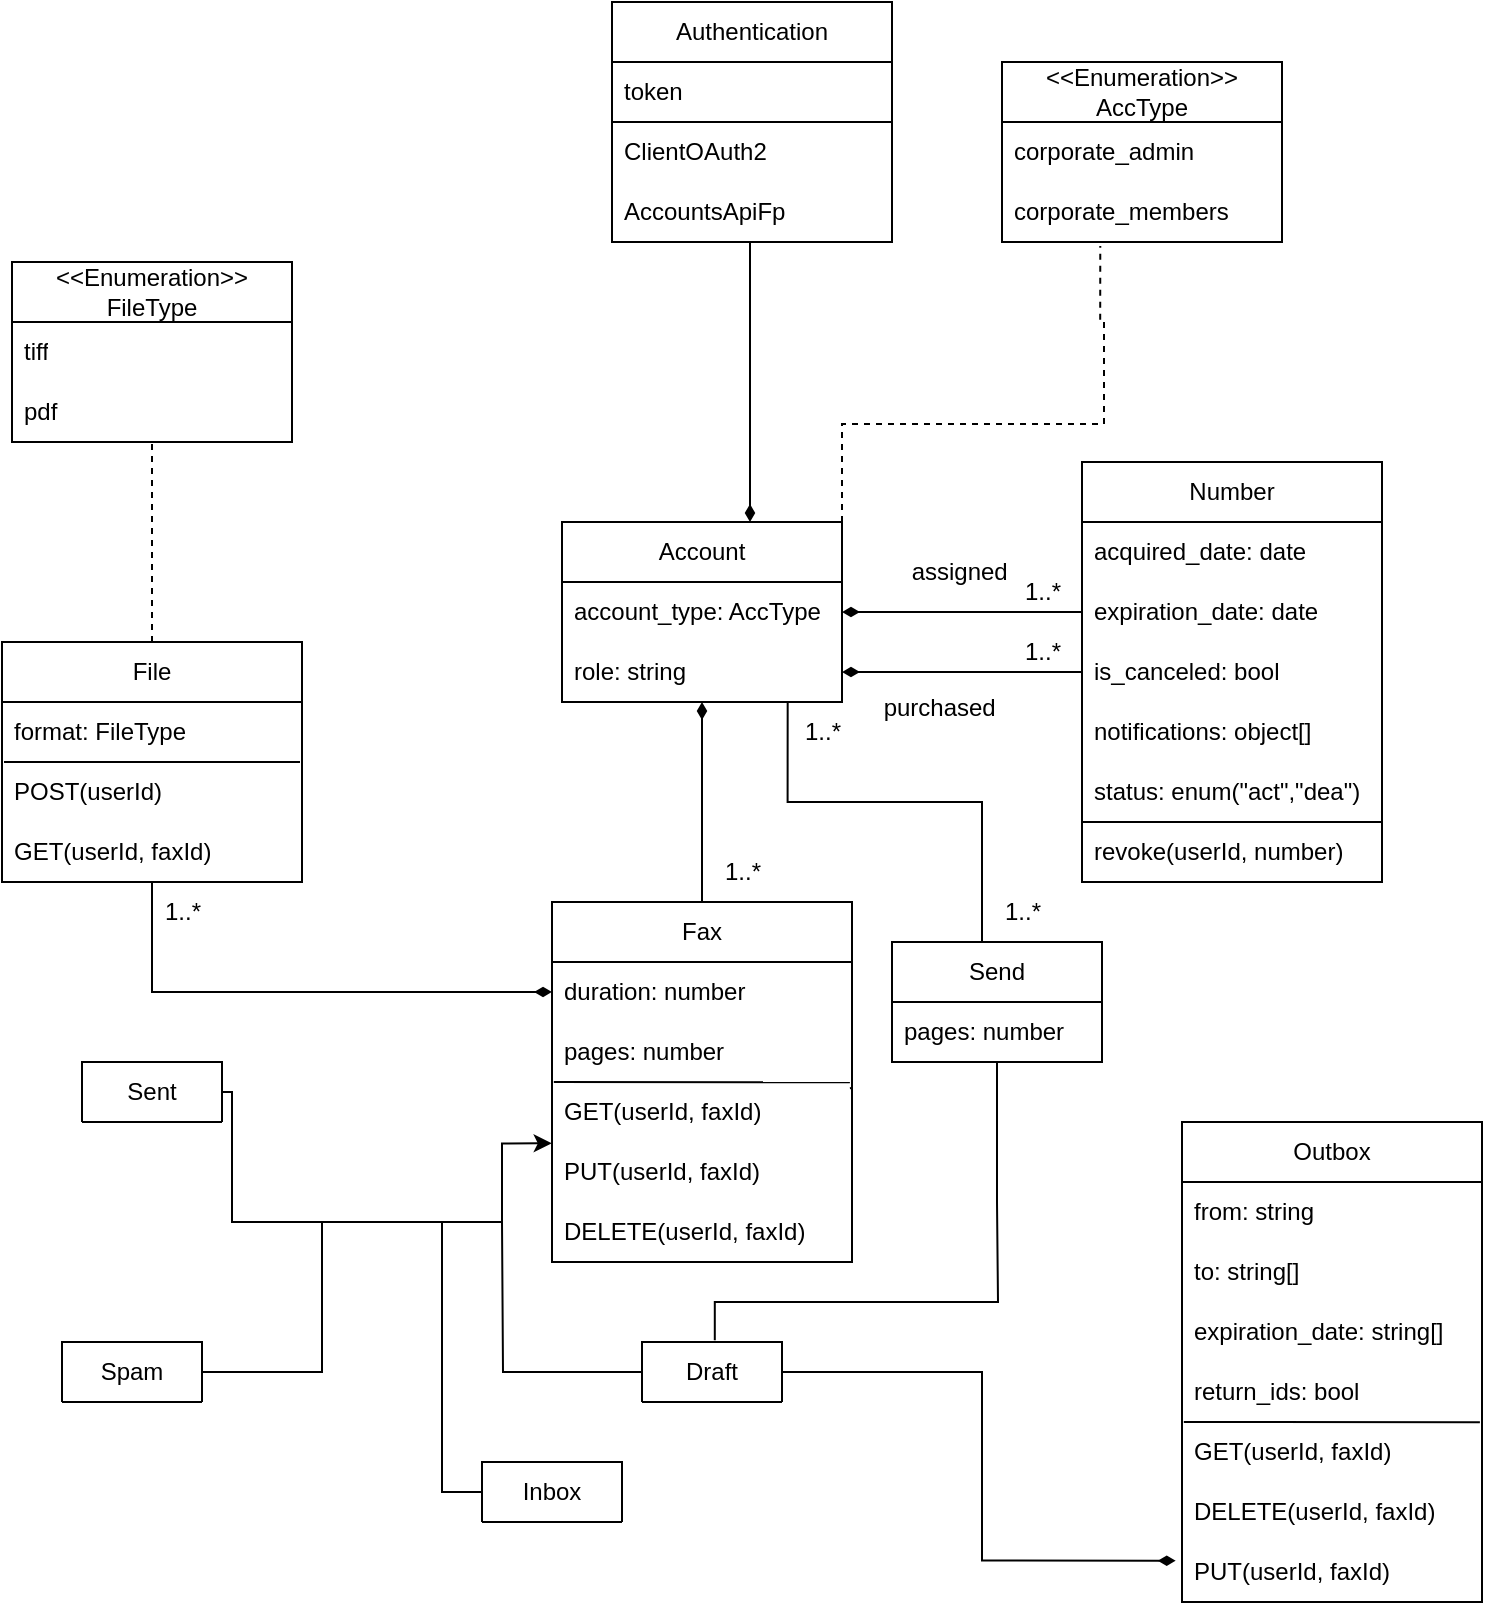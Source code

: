 <mxfile version="22.0.4" type="github">
  <diagram name="Page-1" id="c4acf3e9-155e-7222-9cf6-157b1a14988f">
    <mxGraphModel dx="1257" dy="713" grid="1" gridSize="10" guides="1" tooltips="1" connect="1" arrows="1" fold="1" page="1" pageScale="1" pageWidth="850" pageHeight="1100" background="none" math="0" shadow="0">
      <root>
        <mxCell id="0" />
        <mxCell id="1" parent="0" />
        <mxCell id="5d2195bd80daf111-26" style="edgeStyle=orthogonalEdgeStyle;rounded=0;html=1;dashed=1;labelBackgroundColor=none;startFill=0;endArrow=open;endFill=0;endSize=10;fontFamily=Verdana;fontSize=10;" parent="1" source="5d2195bd80daf111-15" edge="1">
          <mxGeometry relative="1" as="geometry">
            <Array as="points" />
            <mxPoint x="685" y="300" as="targetPoint" />
          </mxGeometry>
        </mxCell>
        <mxCell id="981E51eiHKlsOoyIhUvD-2" value="Authentication" style="swimlane;fontStyle=0;childLayout=stackLayout;horizontal=1;startSize=30;horizontalStack=0;resizeParent=1;resizeParentMax=0;resizeLast=0;collapsible=1;marginBottom=0;whiteSpace=wrap;html=1;" vertex="1" parent="1">
          <mxGeometry x="355" y="270" width="140" height="120" as="geometry" />
        </mxCell>
        <mxCell id="981E51eiHKlsOoyIhUvD-4" value="token" style="text;strokeColor=default;fillColor=none;align=left;verticalAlign=middle;spacingLeft=4;spacingRight=4;overflow=hidden;points=[[0,0.5],[1,0.5]];portConstraint=eastwest;rotatable=0;whiteSpace=wrap;html=1;" vertex="1" parent="981E51eiHKlsOoyIhUvD-2">
          <mxGeometry y="30" width="140" height="30" as="geometry" />
        </mxCell>
        <mxCell id="981E51eiHKlsOoyIhUvD-158" value="ClientOAuth2" style="text;strokeColor=none;fillColor=none;align=left;verticalAlign=middle;spacingLeft=4;spacingRight=4;overflow=hidden;points=[[0,0.5],[1,0.5]];portConstraint=eastwest;rotatable=0;whiteSpace=wrap;html=1;" vertex="1" parent="981E51eiHKlsOoyIhUvD-2">
          <mxGeometry y="60" width="140" height="30" as="geometry" />
        </mxCell>
        <mxCell id="981E51eiHKlsOoyIhUvD-159" value="AccountsApiFp" style="text;strokeColor=none;fillColor=none;align=left;verticalAlign=middle;spacingLeft=4;spacingRight=4;overflow=hidden;points=[[0,0.5],[1,0.5]];portConstraint=eastwest;rotatable=0;whiteSpace=wrap;html=1;" vertex="1" parent="981E51eiHKlsOoyIhUvD-2">
          <mxGeometry y="90" width="140" height="30" as="geometry" />
        </mxCell>
        <mxCell id="981E51eiHKlsOoyIhUvD-5" value="" style="text;strokeColor=none;fillColor=none;align=left;verticalAlign=middle;spacingLeft=4;spacingRight=4;overflow=hidden;points=[[0,0.5],[1,0.5]];portConstraint=eastwest;rotatable=0;whiteSpace=wrap;html=1;" vertex="1" parent="981E51eiHKlsOoyIhUvD-2">
          <mxGeometry y="120" width="140" as="geometry" />
        </mxCell>
        <mxCell id="981E51eiHKlsOoyIhUvD-74" style="edgeStyle=orthogonalEdgeStyle;rounded=0;orthogonalLoop=1;jettySize=auto;html=1;exitX=1;exitY=0;exitDx=0;exitDy=0;dashed=1;entryX=0.351;entryY=1.067;entryDx=0;entryDy=0;entryPerimeter=0;endArrow=none;endFill=0;" edge="1" parent="1" source="981E51eiHKlsOoyIhUvD-8" target="981E51eiHKlsOoyIhUvD-78">
          <mxGeometry relative="1" as="geometry">
            <mxPoint x="600" y="430" as="targetPoint" />
            <Array as="points">
              <mxPoint x="470" y="481" />
              <mxPoint x="601" y="481" />
              <mxPoint x="601" y="430" />
              <mxPoint x="599" y="430" />
            </Array>
          </mxGeometry>
        </mxCell>
        <mxCell id="981E51eiHKlsOoyIhUvD-8" value="Account" style="swimlane;fontStyle=0;childLayout=stackLayout;horizontal=1;startSize=30;horizontalStack=0;resizeParent=1;resizeParentMax=0;resizeLast=0;collapsible=1;marginBottom=0;whiteSpace=wrap;html=1;" vertex="1" parent="1">
          <mxGeometry x="330" y="530" width="140" height="90" as="geometry" />
        </mxCell>
        <mxCell id="981E51eiHKlsOoyIhUvD-9" value="account_type: AccType" style="text;strokeColor=none;fillColor=none;align=left;verticalAlign=middle;spacingLeft=4;spacingRight=4;overflow=hidden;points=[[0,0.5],[1,0.5]];portConstraint=eastwest;rotatable=0;whiteSpace=wrap;html=1;" vertex="1" parent="981E51eiHKlsOoyIhUvD-8">
          <mxGeometry y="30" width="140" height="30" as="geometry" />
        </mxCell>
        <mxCell id="981E51eiHKlsOoyIhUvD-79" value="role: string" style="text;strokeColor=none;fillColor=none;align=left;verticalAlign=middle;spacingLeft=4;spacingRight=4;overflow=hidden;points=[[0,0.5],[1,0.5]];portConstraint=eastwest;rotatable=0;whiteSpace=wrap;html=1;" vertex="1" parent="981E51eiHKlsOoyIhUvD-8">
          <mxGeometry y="60" width="140" height="30" as="geometry" />
        </mxCell>
        <mxCell id="981E51eiHKlsOoyIhUvD-12" value="" style="text;strokeColor=none;fillColor=none;align=left;verticalAlign=middle;spacingLeft=4;spacingRight=4;overflow=hidden;points=[[0,0.5],[1,0.5]];portConstraint=eastwest;rotatable=0;whiteSpace=wrap;html=1;" vertex="1" parent="981E51eiHKlsOoyIhUvD-8">
          <mxGeometry y="90" width="140" as="geometry" />
        </mxCell>
        <mxCell id="981E51eiHKlsOoyIhUvD-25" style="edgeStyle=orthogonalEdgeStyle;rounded=0;orthogonalLoop=1;jettySize=auto;html=1;entryX=0.524;entryY=0;entryDx=0;entryDy=0;entryPerimeter=0;endArrow=none;endFill=0;startArrow=diamondThin;startFill=1;" edge="1" parent="1" source="981E51eiHKlsOoyIhUvD-8" target="981E51eiHKlsOoyIhUvD-5">
          <mxGeometry relative="1" as="geometry">
            <Array as="points">
              <mxPoint x="424" y="390" />
            </Array>
          </mxGeometry>
        </mxCell>
        <mxCell id="981E51eiHKlsOoyIhUvD-27" value="Number" style="swimlane;fontStyle=0;childLayout=stackLayout;horizontal=1;startSize=30;horizontalStack=0;resizeParent=1;resizeParentMax=0;resizeLast=0;collapsible=1;marginBottom=0;whiteSpace=wrap;html=1;strokeColor=default;" vertex="1" parent="1">
          <mxGeometry x="590" y="500" width="150" height="210" as="geometry" />
        </mxCell>
        <mxCell id="981E51eiHKlsOoyIhUvD-28" value="acquired_date: date" style="text;strokeColor=none;fillColor=none;align=left;verticalAlign=middle;spacingLeft=4;spacingRight=4;overflow=hidden;points=[[0,0.5],[1,0.5]];portConstraint=eastwest;rotatable=0;whiteSpace=wrap;html=1;" vertex="1" parent="981E51eiHKlsOoyIhUvD-27">
          <mxGeometry y="30" width="150" height="30" as="geometry" />
        </mxCell>
        <mxCell id="981E51eiHKlsOoyIhUvD-35" value="expiration_date: date" style="text;strokeColor=none;fillColor=none;align=left;verticalAlign=middle;spacingLeft=4;spacingRight=4;overflow=hidden;points=[[0,0.5],[1,0.5]];portConstraint=eastwest;rotatable=0;whiteSpace=wrap;html=1;" vertex="1" parent="981E51eiHKlsOoyIhUvD-27">
          <mxGeometry y="60" width="150" height="30" as="geometry" />
        </mxCell>
        <mxCell id="981E51eiHKlsOoyIhUvD-29" value="is_canceled: bool" style="text;strokeColor=none;fillColor=none;align=left;verticalAlign=middle;spacingLeft=4;spacingRight=4;overflow=hidden;points=[[0,0.5],[1,0.5]];portConstraint=eastwest;rotatable=0;whiteSpace=wrap;html=1;rounded=0;" vertex="1" parent="981E51eiHKlsOoyIhUvD-27">
          <mxGeometry y="90" width="150" height="30" as="geometry" />
        </mxCell>
        <mxCell id="981E51eiHKlsOoyIhUvD-30" value="notifications: object[]" style="text;strokeColor=none;fillColor=none;align=left;verticalAlign=middle;spacingLeft=4;spacingRight=4;overflow=hidden;points=[[0,0.5],[1,0.5]];portConstraint=eastwest;rotatable=0;whiteSpace=wrap;html=1;" vertex="1" parent="981E51eiHKlsOoyIhUvD-27">
          <mxGeometry y="120" width="150" height="30" as="geometry" />
        </mxCell>
        <mxCell id="981E51eiHKlsOoyIhUvD-37" value="status: enum(&quot;act&quot;,&quot;dea&quot;)" style="text;strokeColor=none;fillColor=none;align=left;verticalAlign=middle;spacingLeft=4;spacingRight=4;overflow=hidden;points=[[0,0.5],[1,0.5]];portConstraint=eastwest;rotatable=0;whiteSpace=wrap;html=1;" vertex="1" parent="981E51eiHKlsOoyIhUvD-27">
          <mxGeometry y="150" width="150" height="30" as="geometry" />
        </mxCell>
        <mxCell id="981E51eiHKlsOoyIhUvD-80" value="revoke(userId, number)" style="text;strokeColor=default;fillColor=none;align=left;verticalAlign=middle;spacingLeft=4;spacingRight=4;overflow=hidden;points=[[0,0.5],[1,0.5]];portConstraint=eastwest;rotatable=0;whiteSpace=wrap;html=1;" vertex="1" parent="981E51eiHKlsOoyIhUvD-27">
          <mxGeometry y="180" width="150" height="30" as="geometry" />
        </mxCell>
        <mxCell id="981E51eiHKlsOoyIhUvD-31" value="" style="text;strokeColor=none;fillColor=none;align=left;verticalAlign=middle;spacingLeft=4;spacingRight=4;overflow=hidden;points=[[0,0.5],[1,0.5]];portConstraint=eastwest;rotatable=0;whiteSpace=wrap;html=1;" vertex="1" parent="981E51eiHKlsOoyIhUvD-27">
          <mxGeometry y="210" width="150" as="geometry" />
        </mxCell>
        <mxCell id="981E51eiHKlsOoyIhUvD-33" style="edgeStyle=orthogonalEdgeStyle;rounded=0;orthogonalLoop=1;jettySize=auto;html=1;endArrow=diamondThin;endFill=1;startArrow=none;startFill=0;" edge="1" parent="1" source="981E51eiHKlsOoyIhUvD-29">
          <mxGeometry relative="1" as="geometry">
            <mxPoint x="470" y="605" as="targetPoint" />
          </mxGeometry>
        </mxCell>
        <mxCell id="981E51eiHKlsOoyIhUvD-34" value="1..*" style="text;html=1;align=center;verticalAlign=middle;resizable=0;points=[];autosize=1;strokeColor=none;fillColor=none;" vertex="1" parent="1">
          <mxGeometry x="550" y="580" width="40" height="30" as="geometry" />
        </mxCell>
        <mxCell id="981E51eiHKlsOoyIhUvD-38" value="Fax" style="swimlane;fontStyle=0;childLayout=stackLayout;horizontal=1;startSize=30;horizontalStack=0;resizeParent=1;resizeParentMax=0;resizeLast=0;collapsible=1;marginBottom=0;whiteSpace=wrap;html=1;" vertex="1" parent="1">
          <mxGeometry x="325" y="720" width="150" height="180" as="geometry" />
        </mxCell>
        <mxCell id="981E51eiHKlsOoyIhUvD-42" value="duration: number" style="text;strokeColor=none;fillColor=none;align=left;verticalAlign=middle;spacingLeft=4;spacingRight=4;overflow=hidden;points=[[0,0.5],[1,0.5]];portConstraint=eastwest;rotatable=0;whiteSpace=wrap;html=1;" vertex="1" parent="981E51eiHKlsOoyIhUvD-38">
          <mxGeometry y="30" width="150" height="30" as="geometry" />
        </mxCell>
        <mxCell id="981E51eiHKlsOoyIhUvD-82" value="pages: number" style="text;strokeColor=none;fillColor=none;align=left;verticalAlign=middle;spacingLeft=4;spacingRight=4;overflow=hidden;points=[[0,0.5],[1,0.5]];portConstraint=eastwest;rotatable=0;whiteSpace=wrap;html=1;" vertex="1" parent="981E51eiHKlsOoyIhUvD-38">
          <mxGeometry y="60" width="150" height="30" as="geometry" />
        </mxCell>
        <mxCell id="981E51eiHKlsOoyIhUvD-39" value="GET(userId, faxId)" style="text;strokeColor=none;fillColor=none;align=left;verticalAlign=middle;spacingLeft=4;spacingRight=4;overflow=hidden;points=[[0,0.5],[1,0.5]];portConstraint=eastwest;rotatable=0;whiteSpace=wrap;html=1;" vertex="1" parent="981E51eiHKlsOoyIhUvD-38">
          <mxGeometry y="90" width="150" height="30" as="geometry" />
        </mxCell>
        <mxCell id="981E51eiHKlsOoyIhUvD-40" value="PUT(userId, faxId)" style="text;strokeColor=none;fillColor=none;align=left;verticalAlign=middle;spacingLeft=4;spacingRight=4;overflow=hidden;points=[[0,0.5],[1,0.5]];portConstraint=eastwest;rotatable=0;whiteSpace=wrap;html=1;" vertex="1" parent="981E51eiHKlsOoyIhUvD-38">
          <mxGeometry y="120" width="150" height="30" as="geometry" />
        </mxCell>
        <mxCell id="981E51eiHKlsOoyIhUvD-41" value="DELETE(userId, faxId)" style="text;strokeColor=none;fillColor=none;align=left;verticalAlign=middle;spacingLeft=4;spacingRight=4;overflow=hidden;points=[[0,0.5],[1,0.5]];portConstraint=eastwest;rotatable=0;whiteSpace=wrap;html=1;rounded=0;" vertex="1" parent="981E51eiHKlsOoyIhUvD-38">
          <mxGeometry y="150" width="150" height="30" as="geometry" />
        </mxCell>
        <mxCell id="981E51eiHKlsOoyIhUvD-44" value="" style="text;strokeColor=none;fillColor=none;align=left;verticalAlign=middle;spacingLeft=4;spacingRight=4;overflow=hidden;points=[[0,0.5],[1,0.5]];portConstraint=eastwest;rotatable=0;whiteSpace=wrap;html=1;" vertex="1" parent="981E51eiHKlsOoyIhUvD-38">
          <mxGeometry y="180" width="150" as="geometry" />
        </mxCell>
        <mxCell id="981E51eiHKlsOoyIhUvD-83" value="" style="endArrow=none;html=1;rounded=0;entryX=0.993;entryY=1.104;entryDx=0;entryDy=0;entryPerimeter=0;" edge="1" parent="981E51eiHKlsOoyIhUvD-38" source="981E51eiHKlsOoyIhUvD-39" target="981E51eiHKlsOoyIhUvD-82">
          <mxGeometry width="50" height="50" relative="1" as="geometry">
            <mxPoint x="65" y="130" as="sourcePoint" />
            <mxPoint x="115" y="80" as="targetPoint" />
          </mxGeometry>
        </mxCell>
        <mxCell id="981E51eiHKlsOoyIhUvD-84" value="" style="endArrow=none;html=1;rounded=0;exitX=0.006;exitY=0;exitDx=0;exitDy=0;exitPerimeter=0;entryX=0.993;entryY=0.004;entryDx=0;entryDy=0;entryPerimeter=0;" edge="1" parent="981E51eiHKlsOoyIhUvD-38" source="981E51eiHKlsOoyIhUvD-39" target="981E51eiHKlsOoyIhUvD-39">
          <mxGeometry width="50" height="50" relative="1" as="geometry">
            <mxPoint x="495" y="170" as="sourcePoint" />
            <mxPoint x="145" y="90" as="targetPoint" />
            <Array as="points" />
          </mxGeometry>
        </mxCell>
        <mxCell id="981E51eiHKlsOoyIhUvD-46" style="edgeStyle=orthogonalEdgeStyle;rounded=0;orthogonalLoop=1;jettySize=auto;html=1;endArrow=diamondThin;endFill=1;startArrow=none;startFill=0;exitX=0.5;exitY=0;exitDx=0;exitDy=0;entryX=0;entryY=0.5;entryDx=0;entryDy=0;" edge="1" parent="1" source="981E51eiHKlsOoyIhUvD-38" target="981E51eiHKlsOoyIhUvD-12">
          <mxGeometry relative="1" as="geometry">
            <mxPoint x="600" y="615" as="sourcePoint" />
            <mxPoint x="480" y="615" as="targetPoint" />
          </mxGeometry>
        </mxCell>
        <mxCell id="981E51eiHKlsOoyIhUvD-47" value="1..*" style="text;html=1;align=center;verticalAlign=middle;resizable=0;points=[];autosize=1;strokeColor=none;fillColor=none;" vertex="1" parent="1">
          <mxGeometry x="400" y="690" width="40" height="30" as="geometry" />
        </mxCell>
        <mxCell id="981E51eiHKlsOoyIhUvD-89" style="edgeStyle=orthogonalEdgeStyle;rounded=0;orthogonalLoop=1;jettySize=auto;html=1;endArrow=diamondThin;endFill=1;entryX=0;entryY=0.5;entryDx=0;entryDy=0;" edge="1" parent="1" source="981E51eiHKlsOoyIhUvD-48" target="981E51eiHKlsOoyIhUvD-42">
          <mxGeometry relative="1" as="geometry">
            <mxPoint x="400" y="680" as="targetPoint" />
          </mxGeometry>
        </mxCell>
        <mxCell id="981E51eiHKlsOoyIhUvD-94" style="edgeStyle=orthogonalEdgeStyle;rounded=0;orthogonalLoop=1;jettySize=auto;html=1;entryX=0;entryY=0.5;entryDx=0;entryDy=0;dashed=1;endArrow=none;endFill=0;" edge="1" parent="1" source="981E51eiHKlsOoyIhUvD-48" target="981E51eiHKlsOoyIhUvD-93">
          <mxGeometry relative="1" as="geometry" />
        </mxCell>
        <mxCell id="981E51eiHKlsOoyIhUvD-48" value="File" style="swimlane;fontStyle=0;childLayout=stackLayout;horizontal=1;startSize=30;horizontalStack=0;resizeParent=1;resizeParentMax=0;resizeLast=0;collapsible=1;marginBottom=0;whiteSpace=wrap;html=1;" vertex="1" parent="1">
          <mxGeometry x="50" y="590" width="150" height="120" as="geometry" />
        </mxCell>
        <mxCell id="981E51eiHKlsOoyIhUvD-49" value="format: FileType" style="text;strokeColor=none;fillColor=none;align=left;verticalAlign=middle;spacingLeft=4;spacingRight=4;overflow=hidden;points=[[0,0.5],[1,0.5]];portConstraint=eastwest;rotatable=0;whiteSpace=wrap;html=1;" vertex="1" parent="981E51eiHKlsOoyIhUvD-48">
          <mxGeometry y="30" width="150" height="30" as="geometry" />
        </mxCell>
        <mxCell id="981E51eiHKlsOoyIhUvD-88" value="" style="endArrow=none;html=1;rounded=0;exitX=0.006;exitY=0;exitDx=0;exitDy=0;exitPerimeter=0;entryX=0.993;entryY=0.004;entryDx=0;entryDy=0;entryPerimeter=0;" edge="1" parent="981E51eiHKlsOoyIhUvD-48">
          <mxGeometry width="50" height="50" relative="1" as="geometry">
            <mxPoint x="1" y="60" as="sourcePoint" />
            <mxPoint x="149" y="60" as="targetPoint" />
            <Array as="points">
              <mxPoint x="115" y="60" />
            </Array>
          </mxGeometry>
        </mxCell>
        <mxCell id="981E51eiHKlsOoyIhUvD-85" value="POST(userId)" style="text;strokeColor=none;fillColor=none;align=left;verticalAlign=middle;spacingLeft=4;spacingRight=4;overflow=hidden;points=[[0,0.5],[1,0.5]];portConstraint=eastwest;rotatable=0;whiteSpace=wrap;html=1;" vertex="1" parent="981E51eiHKlsOoyIhUvD-48">
          <mxGeometry y="60" width="150" height="30" as="geometry" />
        </mxCell>
        <mxCell id="981E51eiHKlsOoyIhUvD-86" value="GET(userId, faxId)" style="text;strokeColor=none;fillColor=none;align=left;verticalAlign=middle;spacingLeft=4;spacingRight=4;overflow=hidden;points=[[0,0.5],[1,0.5]];portConstraint=eastwest;rotatable=0;whiteSpace=wrap;html=1;" vertex="1" parent="981E51eiHKlsOoyIhUvD-48">
          <mxGeometry y="90" width="150" height="30" as="geometry" />
        </mxCell>
        <mxCell id="981E51eiHKlsOoyIhUvD-54" value="" style="text;strokeColor=none;fillColor=none;align=left;verticalAlign=middle;spacingLeft=4;spacingRight=4;overflow=hidden;points=[[0,0.5],[1,0.5]];portConstraint=eastwest;rotatable=0;whiteSpace=wrap;html=1;" vertex="1" parent="981E51eiHKlsOoyIhUvD-48">
          <mxGeometry y="120" width="150" as="geometry" />
        </mxCell>
        <mxCell id="981E51eiHKlsOoyIhUvD-58" value="Outbox" style="swimlane;fontStyle=0;childLayout=stackLayout;horizontal=1;startSize=30;horizontalStack=0;resizeParent=1;resizeParentMax=0;resizeLast=0;collapsible=1;marginBottom=0;whiteSpace=wrap;html=1;" vertex="1" parent="1">
          <mxGeometry x="640" y="830" width="150" height="240" as="geometry" />
        </mxCell>
        <mxCell id="981E51eiHKlsOoyIhUvD-59" value="from: string" style="text;strokeColor=none;fillColor=none;align=left;verticalAlign=middle;spacingLeft=4;spacingRight=4;overflow=hidden;points=[[0,0.5],[1,0.5]];portConstraint=eastwest;rotatable=0;whiteSpace=wrap;html=1;" vertex="1" parent="981E51eiHKlsOoyIhUvD-58">
          <mxGeometry y="30" width="150" height="30" as="geometry" />
        </mxCell>
        <mxCell id="981E51eiHKlsOoyIhUvD-60" value="to: string[]" style="text;strokeColor=none;fillColor=none;align=left;verticalAlign=middle;spacingLeft=4;spacingRight=4;overflow=hidden;points=[[0,0.5],[1,0.5]];portConstraint=eastwest;rotatable=0;whiteSpace=wrap;html=1;" vertex="1" parent="981E51eiHKlsOoyIhUvD-58">
          <mxGeometry y="60" width="150" height="30" as="geometry" />
        </mxCell>
        <mxCell id="981E51eiHKlsOoyIhUvD-61" value="expiration_date: string[]" style="text;strokeColor=none;fillColor=none;align=left;verticalAlign=middle;spacingLeft=4;spacingRight=4;overflow=hidden;points=[[0,0.5],[1,0.5]];portConstraint=eastwest;rotatable=0;whiteSpace=wrap;html=1;rounded=0;" vertex="1" parent="981E51eiHKlsOoyIhUvD-58">
          <mxGeometry y="90" width="150" height="30" as="geometry" />
        </mxCell>
        <mxCell id="981E51eiHKlsOoyIhUvD-62" value="return_ids: bool" style="text;strokeColor=none;fillColor=none;align=left;verticalAlign=middle;spacingLeft=4;spacingRight=4;overflow=hidden;points=[[0,0.5],[1,0.5]];portConstraint=eastwest;rotatable=0;whiteSpace=wrap;html=1;" vertex="1" parent="981E51eiHKlsOoyIhUvD-58">
          <mxGeometry y="120" width="150" height="30" as="geometry" />
        </mxCell>
        <mxCell id="981E51eiHKlsOoyIhUvD-102" value="" style="endArrow=none;html=1;rounded=0;exitX=0.006;exitY=0;exitDx=0;exitDy=0;exitPerimeter=0;entryX=0.993;entryY=0.004;entryDx=0;entryDy=0;entryPerimeter=0;" edge="1" parent="981E51eiHKlsOoyIhUvD-58" source="981E51eiHKlsOoyIhUvD-99" target="981E51eiHKlsOoyIhUvD-99">
          <mxGeometry width="50" height="50" relative="1" as="geometry">
            <mxPoint x="495" y="210" as="sourcePoint" />
            <mxPoint x="145" y="130" as="targetPoint" />
            <Array as="points" />
          </mxGeometry>
        </mxCell>
        <mxCell id="981E51eiHKlsOoyIhUvD-99" value="GET(userId, faxId)" style="text;strokeColor=none;fillColor=none;align=left;verticalAlign=middle;spacingLeft=4;spacingRight=4;overflow=hidden;points=[[0,0.5],[1,0.5]];portConstraint=eastwest;rotatable=0;whiteSpace=wrap;html=1;" vertex="1" parent="981E51eiHKlsOoyIhUvD-58">
          <mxGeometry y="150" width="150" height="30" as="geometry" />
        </mxCell>
        <mxCell id="981E51eiHKlsOoyIhUvD-101" value="DELETE(userId, faxId)" style="text;strokeColor=none;fillColor=none;align=left;verticalAlign=middle;spacingLeft=4;spacingRight=4;overflow=hidden;points=[[0,0.5],[1,0.5]];portConstraint=eastwest;rotatable=0;whiteSpace=wrap;html=1;rounded=0;" vertex="1" parent="981E51eiHKlsOoyIhUvD-58">
          <mxGeometry y="180" width="150" height="30" as="geometry" />
        </mxCell>
        <mxCell id="981E51eiHKlsOoyIhUvD-100" value="PUT(userId, faxId)" style="text;strokeColor=none;fillColor=none;align=left;verticalAlign=middle;spacingLeft=4;spacingRight=4;overflow=hidden;points=[[0,0.5],[1,0.5]];portConstraint=eastwest;rotatable=0;whiteSpace=wrap;html=1;" vertex="1" parent="981E51eiHKlsOoyIhUvD-58">
          <mxGeometry y="210" width="150" height="30" as="geometry" />
        </mxCell>
        <mxCell id="981E51eiHKlsOoyIhUvD-64" value="" style="text;strokeColor=none;fillColor=none;align=left;verticalAlign=middle;spacingLeft=4;spacingRight=4;overflow=hidden;points=[[0,0.5],[1,0.5]];portConstraint=eastwest;rotatable=0;whiteSpace=wrap;html=1;" vertex="1" parent="981E51eiHKlsOoyIhUvD-58">
          <mxGeometry y="240" width="150" as="geometry" />
        </mxCell>
        <mxCell id="981E51eiHKlsOoyIhUvD-70" style="edgeStyle=orthogonalEdgeStyle;rounded=0;orthogonalLoop=1;jettySize=auto;html=1;endArrow=none;endFill=0;startArrow=diamondThin;startFill=1;" edge="1" parent="1" source="981E51eiHKlsOoyIhUvD-9" target="981E51eiHKlsOoyIhUvD-35">
          <mxGeometry relative="1" as="geometry" />
        </mxCell>
        <mxCell id="981E51eiHKlsOoyIhUvD-71" value="purchased&amp;nbsp;" style="text;html=1;align=center;verticalAlign=middle;resizable=0;points=[];autosize=1;strokeColor=none;fillColor=none;" vertex="1" parent="1">
          <mxGeometry x="480" y="608" width="80" height="30" as="geometry" />
        </mxCell>
        <mxCell id="981E51eiHKlsOoyIhUvD-72" value="assigned&amp;nbsp;" style="text;html=1;align=center;verticalAlign=middle;resizable=0;points=[];autosize=1;strokeColor=none;fillColor=none;" vertex="1" parent="1">
          <mxGeometry x="495" y="540" width="70" height="30" as="geometry" />
        </mxCell>
        <mxCell id="981E51eiHKlsOoyIhUvD-73" value="1..*" style="text;html=1;align=center;verticalAlign=middle;resizable=0;points=[];autosize=1;strokeColor=none;fillColor=none;" vertex="1" parent="1">
          <mxGeometry x="550" y="550" width="40" height="30" as="geometry" />
        </mxCell>
        <mxCell id="981E51eiHKlsOoyIhUvD-75" value="&amp;lt;&amp;lt;Enumeration&amp;gt;&amp;gt;&lt;br&gt;AccType" style="swimlane;fontStyle=0;childLayout=stackLayout;horizontal=1;startSize=30;horizontalStack=0;resizeParent=1;resizeParentMax=0;resizeLast=0;collapsible=1;marginBottom=0;whiteSpace=wrap;html=1;" vertex="1" parent="1">
          <mxGeometry x="550" y="300" width="140" height="90" as="geometry" />
        </mxCell>
        <mxCell id="981E51eiHKlsOoyIhUvD-76" value="corporate_admin" style="text;strokeColor=none;fillColor=none;align=left;verticalAlign=middle;spacingLeft=4;spacingRight=4;overflow=hidden;points=[[0,0.5],[1,0.5]];portConstraint=eastwest;rotatable=0;whiteSpace=wrap;html=1;" vertex="1" parent="981E51eiHKlsOoyIhUvD-75">
          <mxGeometry y="30" width="140" height="30" as="geometry" />
        </mxCell>
        <mxCell id="981E51eiHKlsOoyIhUvD-78" value="corporate_members" style="text;strokeColor=none;fillColor=none;align=left;verticalAlign=middle;spacingLeft=4;spacingRight=4;overflow=hidden;points=[[0,0.5],[1,0.5]];portConstraint=eastwest;rotatable=0;whiteSpace=wrap;html=1;" vertex="1" parent="981E51eiHKlsOoyIhUvD-75">
          <mxGeometry y="60" width="140" height="30" as="geometry" />
        </mxCell>
        <mxCell id="981E51eiHKlsOoyIhUvD-77" value="" style="text;strokeColor=none;fillColor=none;align=left;verticalAlign=middle;spacingLeft=4;spacingRight=4;overflow=hidden;points=[[0,0.5],[1,0.5]];portConstraint=eastwest;rotatable=0;whiteSpace=wrap;html=1;" vertex="1" parent="981E51eiHKlsOoyIhUvD-75">
          <mxGeometry y="90" width="140" as="geometry" />
        </mxCell>
        <mxCell id="981E51eiHKlsOoyIhUvD-90" value="&amp;lt;&amp;lt;Enumeration&amp;gt;&amp;gt;&lt;br&gt;FileType" style="swimlane;fontStyle=0;childLayout=stackLayout;horizontal=1;startSize=30;horizontalStack=0;resizeParent=1;resizeParentMax=0;resizeLast=0;collapsible=1;marginBottom=0;whiteSpace=wrap;html=1;" vertex="1" parent="1">
          <mxGeometry x="55" y="400" width="140" height="90" as="geometry" />
        </mxCell>
        <mxCell id="981E51eiHKlsOoyIhUvD-91" value="tiff" style="text;strokeColor=none;fillColor=none;align=left;verticalAlign=middle;spacingLeft=4;spacingRight=4;overflow=hidden;points=[[0,0.5],[1,0.5]];portConstraint=eastwest;rotatable=0;whiteSpace=wrap;html=1;" vertex="1" parent="981E51eiHKlsOoyIhUvD-90">
          <mxGeometry y="30" width="140" height="30" as="geometry" />
        </mxCell>
        <mxCell id="981E51eiHKlsOoyIhUvD-92" value="pdf" style="text;strokeColor=none;fillColor=none;align=left;verticalAlign=middle;spacingLeft=4;spacingRight=4;overflow=hidden;points=[[0,0.5],[1,0.5]];portConstraint=eastwest;rotatable=0;whiteSpace=wrap;html=1;" vertex="1" parent="981E51eiHKlsOoyIhUvD-90">
          <mxGeometry y="60" width="140" height="30" as="geometry" />
        </mxCell>
        <mxCell id="981E51eiHKlsOoyIhUvD-93" value="" style="text;strokeColor=none;fillColor=none;align=left;verticalAlign=middle;spacingLeft=4;spacingRight=4;overflow=hidden;points=[[0,0.5],[1,0.5]];portConstraint=eastwest;rotatable=0;whiteSpace=wrap;html=1;" vertex="1" parent="981E51eiHKlsOoyIhUvD-90">
          <mxGeometry y="90" width="140" as="geometry" />
        </mxCell>
        <mxCell id="981E51eiHKlsOoyIhUvD-135" style="edgeStyle=orthogonalEdgeStyle;rounded=0;orthogonalLoop=1;jettySize=auto;html=1;entryX=-0.001;entryY=0.022;entryDx=0;entryDy=0;entryPerimeter=0;endArrow=classic;endFill=1;" edge="1" parent="1" source="981E51eiHKlsOoyIhUvD-110" target="981E51eiHKlsOoyIhUvD-40">
          <mxGeometry relative="1" as="geometry">
            <Array as="points">
              <mxPoint x="165" y="880" />
              <mxPoint x="300" y="880" />
              <mxPoint x="300" y="841" />
            </Array>
          </mxGeometry>
        </mxCell>
        <mxCell id="981E51eiHKlsOoyIhUvD-110" value="Sent" style="swimlane;fontStyle=0;childLayout=stackLayout;horizontal=1;startSize=30;horizontalStack=0;resizeParent=1;resizeParentMax=0;resizeLast=0;collapsible=1;marginBottom=0;whiteSpace=wrap;html=1;" vertex="1" collapsed="1" parent="1">
          <mxGeometry x="90" y="800" width="70" height="30" as="geometry">
            <mxRectangle x="90" y="800" width="150" height="30" as="alternateBounds" />
          </mxGeometry>
        </mxCell>
        <mxCell id="981E51eiHKlsOoyIhUvD-116" value="" style="text;strokeColor=none;fillColor=none;align=left;verticalAlign=middle;spacingLeft=4;spacingRight=4;overflow=hidden;points=[[0,0.5],[1,0.5]];portConstraint=eastwest;rotatable=0;whiteSpace=wrap;html=1;" vertex="1" parent="981E51eiHKlsOoyIhUvD-110">
          <mxGeometry y="30" width="150" as="geometry" />
        </mxCell>
        <mxCell id="981E51eiHKlsOoyIhUvD-117" value="" style="endArrow=none;html=1;rounded=0;entryX=0.993;entryY=1.104;entryDx=0;entryDy=0;entryPerimeter=0;" edge="1" parent="981E51eiHKlsOoyIhUvD-110">
          <mxGeometry width="50" height="50" relative="1" as="geometry">
            <mxPoint x="150" y="62.951" as="sourcePoint" />
            <mxPoint x="148.95" y="63.12" as="targetPoint" />
          </mxGeometry>
        </mxCell>
        <mxCell id="981E51eiHKlsOoyIhUvD-137" style="edgeStyle=orthogonalEdgeStyle;rounded=0;orthogonalLoop=1;jettySize=auto;html=1;endArrow=none;endFill=0;" edge="1" parent="1" source="981E51eiHKlsOoyIhUvD-121">
          <mxGeometry relative="1" as="geometry">
            <mxPoint x="270" y="880" as="targetPoint" />
          </mxGeometry>
        </mxCell>
        <mxCell id="981E51eiHKlsOoyIhUvD-121" value="Inbox" style="swimlane;fontStyle=0;childLayout=stackLayout;horizontal=1;startSize=30;horizontalStack=0;resizeParent=1;resizeParentMax=0;resizeLast=0;collapsible=1;marginBottom=0;whiteSpace=wrap;html=1;" vertex="1" collapsed="1" parent="1">
          <mxGeometry x="290" y="1000" width="70" height="30" as="geometry">
            <mxRectangle x="290" y="1000" width="150" height="30" as="alternateBounds" />
          </mxGeometry>
        </mxCell>
        <mxCell id="981E51eiHKlsOoyIhUvD-126" value="" style="text;strokeColor=none;fillColor=none;align=left;verticalAlign=middle;spacingLeft=4;spacingRight=4;overflow=hidden;points=[[0,0.5],[1,0.5]];portConstraint=eastwest;rotatable=0;whiteSpace=wrap;html=1;" vertex="1" parent="981E51eiHKlsOoyIhUvD-121">
          <mxGeometry y="30" width="150" as="geometry" />
        </mxCell>
        <mxCell id="981E51eiHKlsOoyIhUvD-127" value="" style="endArrow=none;html=1;rounded=0;entryX=0.993;entryY=1.104;entryDx=0;entryDy=0;entryPerimeter=0;" edge="1" parent="981E51eiHKlsOoyIhUvD-121">
          <mxGeometry width="50" height="50" relative="1" as="geometry">
            <mxPoint x="150" y="62.951" as="sourcePoint" />
            <mxPoint x="148.95" y="63.12" as="targetPoint" />
          </mxGeometry>
        </mxCell>
        <mxCell id="981E51eiHKlsOoyIhUvD-136" style="edgeStyle=orthogonalEdgeStyle;rounded=0;orthogonalLoop=1;jettySize=auto;html=1;endArrow=none;endFill=0;" edge="1" parent="1" source="981E51eiHKlsOoyIhUvD-129">
          <mxGeometry relative="1" as="geometry">
            <mxPoint x="240" y="880" as="targetPoint" />
            <Array as="points">
              <mxPoint x="210" y="880" />
            </Array>
          </mxGeometry>
        </mxCell>
        <mxCell id="981E51eiHKlsOoyIhUvD-129" value="Spam" style="swimlane;fontStyle=0;childLayout=stackLayout;horizontal=1;startSize=30;horizontalStack=0;resizeParent=1;resizeParentMax=0;resizeLast=0;collapsible=1;marginBottom=0;whiteSpace=wrap;html=1;" vertex="1" collapsed="1" parent="1">
          <mxGeometry x="80" y="940" width="70" height="30" as="geometry">
            <mxRectangle x="80" y="940" width="150" height="30" as="alternateBounds" />
          </mxGeometry>
        </mxCell>
        <mxCell id="981E51eiHKlsOoyIhUvD-131" value="" style="text;strokeColor=none;fillColor=none;align=left;verticalAlign=middle;spacingLeft=4;spacingRight=4;overflow=hidden;points=[[0,0.5],[1,0.5]];portConstraint=eastwest;rotatable=0;whiteSpace=wrap;html=1;" vertex="1" parent="981E51eiHKlsOoyIhUvD-129">
          <mxGeometry y="30" width="150" as="geometry" />
        </mxCell>
        <mxCell id="981E51eiHKlsOoyIhUvD-132" value="" style="endArrow=none;html=1;rounded=0;entryX=0.993;entryY=1.104;entryDx=0;entryDy=0;entryPerimeter=0;" edge="1" parent="981E51eiHKlsOoyIhUvD-129">
          <mxGeometry width="50" height="50" relative="1" as="geometry">
            <mxPoint x="150" y="62.951" as="sourcePoint" />
            <mxPoint x="148.95" y="63.12" as="targetPoint" />
          </mxGeometry>
        </mxCell>
        <mxCell id="981E51eiHKlsOoyIhUvD-160" style="edgeStyle=orthogonalEdgeStyle;rounded=0;orthogonalLoop=1;jettySize=auto;html=1;endArrow=none;endFill=0;" edge="1" parent="1" source="981E51eiHKlsOoyIhUvD-140">
          <mxGeometry relative="1" as="geometry">
            <mxPoint x="300" y="880" as="targetPoint" />
          </mxGeometry>
        </mxCell>
        <mxCell id="981E51eiHKlsOoyIhUvD-140" value="Draft" style="swimlane;fontStyle=0;childLayout=stackLayout;horizontal=1;startSize=30;horizontalStack=0;resizeParent=1;resizeParentMax=0;resizeLast=0;collapsible=1;marginBottom=0;whiteSpace=wrap;html=1;" vertex="1" collapsed="1" parent="1">
          <mxGeometry x="370" y="940" width="70" height="30" as="geometry">
            <mxRectangle x="370" y="940" width="160" height="30" as="alternateBounds" />
          </mxGeometry>
        </mxCell>
        <mxCell id="981E51eiHKlsOoyIhUvD-142" value="" style="text;strokeColor=none;fillColor=none;align=left;verticalAlign=middle;spacingLeft=4;spacingRight=4;overflow=hidden;points=[[0,0.5],[1,0.5]];portConstraint=eastwest;rotatable=0;whiteSpace=wrap;html=1;" vertex="1" parent="981E51eiHKlsOoyIhUvD-140">
          <mxGeometry y="30" width="160" as="geometry" />
        </mxCell>
        <mxCell id="981E51eiHKlsOoyIhUvD-143" value="" style="endArrow=none;html=1;rounded=0;entryX=0.993;entryY=1.104;entryDx=0;entryDy=0;entryPerimeter=0;" edge="1" parent="981E51eiHKlsOoyIhUvD-140">
          <mxGeometry width="50" height="50" relative="1" as="geometry">
            <mxPoint x="150" y="62.951" as="sourcePoint" />
            <mxPoint x="148.95" y="63.12" as="targetPoint" />
          </mxGeometry>
        </mxCell>
        <mxCell id="981E51eiHKlsOoyIhUvD-146" style="edgeStyle=orthogonalEdgeStyle;rounded=0;orthogonalLoop=1;jettySize=auto;html=1;entryX=-0.021;entryY=0.311;entryDx=0;entryDy=0;entryPerimeter=0;exitX=1;exitY=0.5;exitDx=0;exitDy=0;endArrow=diamondThin;endFill=1;" edge="1" parent="1" source="981E51eiHKlsOoyIhUvD-140" target="981E51eiHKlsOoyIhUvD-100">
          <mxGeometry relative="1" as="geometry">
            <mxPoint x="562.1" y="956" as="sourcePoint" />
          </mxGeometry>
        </mxCell>
        <mxCell id="981E51eiHKlsOoyIhUvD-148" value="Send" style="swimlane;fontStyle=0;childLayout=stackLayout;horizontal=1;startSize=30;horizontalStack=0;resizeParent=1;resizeParentMax=0;resizeLast=0;collapsible=1;marginBottom=0;whiteSpace=wrap;html=1;" vertex="1" parent="1">
          <mxGeometry x="495" y="740" width="105" height="60" as="geometry" />
        </mxCell>
        <mxCell id="981E51eiHKlsOoyIhUvD-150" value="pages: number" style="text;strokeColor=none;fillColor=none;align=left;verticalAlign=middle;spacingLeft=4;spacingRight=4;overflow=hidden;points=[[0,0.5],[1,0.5]];portConstraint=eastwest;rotatable=0;whiteSpace=wrap;html=1;" vertex="1" parent="981E51eiHKlsOoyIhUvD-148">
          <mxGeometry y="30" width="105" height="30" as="geometry" />
        </mxCell>
        <mxCell id="981E51eiHKlsOoyIhUvD-151" value="" style="text;strokeColor=none;fillColor=none;align=left;verticalAlign=middle;spacingLeft=4;spacingRight=4;overflow=hidden;points=[[0,0.5],[1,0.5]];portConstraint=eastwest;rotatable=0;whiteSpace=wrap;html=1;" vertex="1" parent="981E51eiHKlsOoyIhUvD-148">
          <mxGeometry y="60" width="105" as="geometry" />
        </mxCell>
        <mxCell id="981E51eiHKlsOoyIhUvD-154" style="edgeStyle=orthogonalEdgeStyle;rounded=0;orthogonalLoop=1;jettySize=auto;html=1;entryX=0.806;entryY=0;entryDx=0;entryDy=0;entryPerimeter=0;endArrow=none;endFill=0;" edge="1" parent="1" source="981E51eiHKlsOoyIhUvD-148" target="981E51eiHKlsOoyIhUvD-12">
          <mxGeometry relative="1" as="geometry">
            <Array as="points">
              <mxPoint x="540" y="670" />
              <mxPoint x="443" y="670" />
            </Array>
          </mxGeometry>
        </mxCell>
        <mxCell id="981E51eiHKlsOoyIhUvD-155" style="edgeStyle=orthogonalEdgeStyle;rounded=0;orthogonalLoop=1;jettySize=auto;html=1;entryX=0.52;entryY=-0.029;entryDx=0;entryDy=0;entryPerimeter=0;endArrow=none;endFill=0;" edge="1" parent="1" source="981E51eiHKlsOoyIhUvD-148" target="981E51eiHKlsOoyIhUvD-140">
          <mxGeometry relative="1" as="geometry">
            <Array as="points">
              <mxPoint x="548" y="870" />
              <mxPoint x="548" y="870" />
              <mxPoint x="548" y="920" />
              <mxPoint x="406" y="920" />
            </Array>
          </mxGeometry>
        </mxCell>
        <mxCell id="981E51eiHKlsOoyIhUvD-156" value="1..*" style="text;html=1;align=center;verticalAlign=middle;resizable=0;points=[];autosize=1;strokeColor=none;fillColor=none;" vertex="1" parent="1">
          <mxGeometry x="120" y="710" width="40" height="30" as="geometry" />
        </mxCell>
        <mxCell id="981E51eiHKlsOoyIhUvD-161" value="1..*" style="text;html=1;align=center;verticalAlign=middle;resizable=0;points=[];autosize=1;strokeColor=none;fillColor=none;" vertex="1" parent="1">
          <mxGeometry x="440" y="620" width="40" height="30" as="geometry" />
        </mxCell>
        <mxCell id="981E51eiHKlsOoyIhUvD-162" value="1..*" style="text;html=1;align=center;verticalAlign=middle;resizable=0;points=[];autosize=1;strokeColor=none;fillColor=none;" vertex="1" parent="1">
          <mxGeometry x="540" y="710" width="40" height="30" as="geometry" />
        </mxCell>
      </root>
    </mxGraphModel>
  </diagram>
</mxfile>
